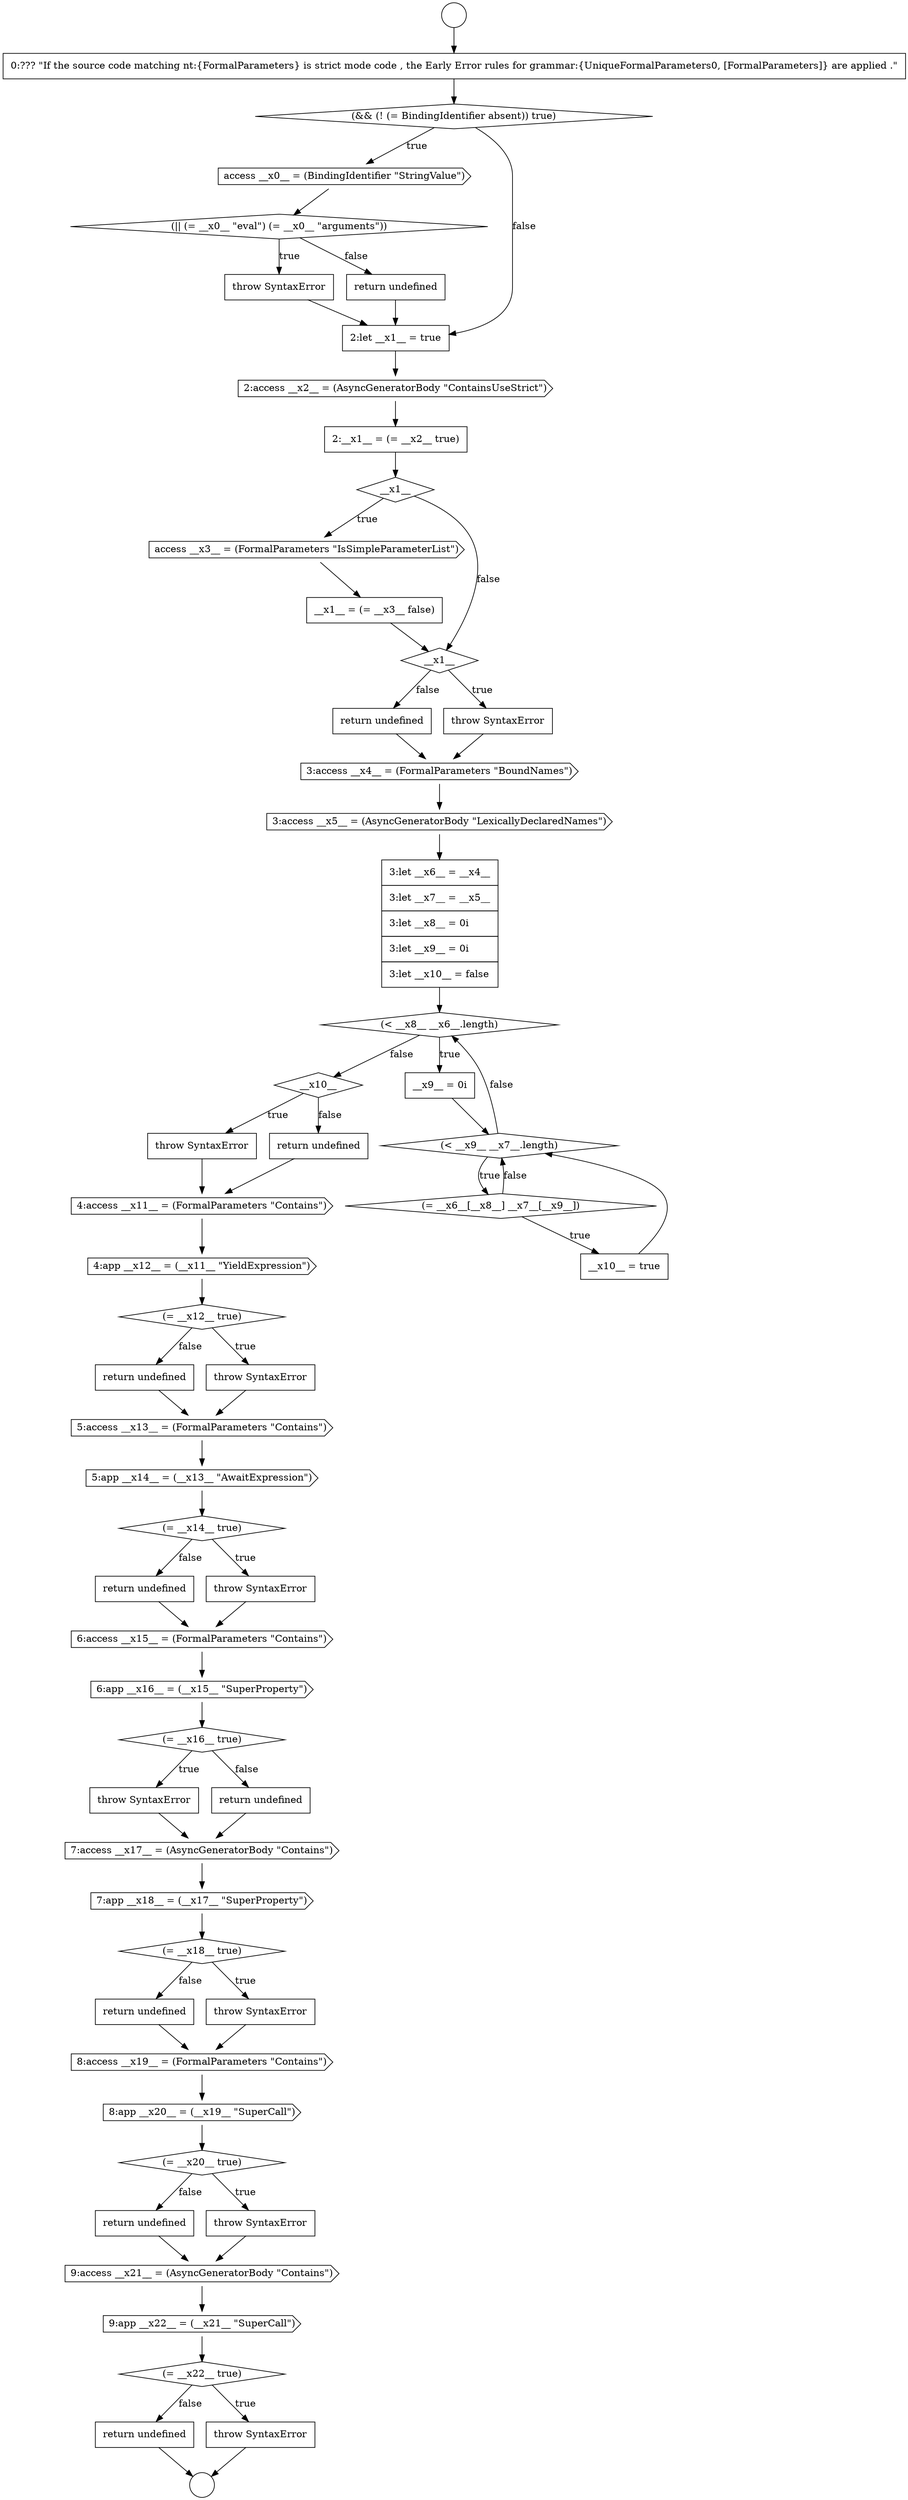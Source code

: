 digraph {
  node20293 [shape=none, margin=0, label=<<font color="black">
    <table border="0" cellborder="1" cellspacing="0" cellpadding="10">
      <tr><td align="left">return undefined</td></tr>
    </table>
  </font>> color="black" fillcolor="white" style=filled]
  node20285 [shape=cds, label=<<font color="black">8:app __x20__ = (__x19__ &quot;SuperCall&quot;)</font>> color="black" fillcolor="white" style=filled]
  node20253 [shape=cds, label=<<font color="black">3:access __x4__ = (FormalParameters &quot;BoundNames&quot;)</font>> color="black" fillcolor="white" style=filled]
  node20283 [shape=none, margin=0, label=<<font color="black">
    <table border="0" cellborder="1" cellspacing="0" cellpadding="10">
      <tr><td align="left">return undefined</td></tr>
    </table>
  </font>> color="black" fillcolor="white" style=filled]
  node20270 [shape=cds, label=<<font color="black">5:app __x14__ = (__x13__ &quot;AwaitExpression&quot;)</font>> color="black" fillcolor="white" style=filled]
  node20291 [shape=diamond, label=<<font color="black">(= __x22__ true)</font>> color="black" fillcolor="white" style=filled]
  node20282 [shape=none, margin=0, label=<<font color="black">
    <table border="0" cellborder="1" cellspacing="0" cellpadding="10">
      <tr><td align="left">throw SyntaxError</td></tr>
    </table>
  </font>> color="black" fillcolor="white" style=filled]
  node20255 [shape=none, margin=0, label=<<font color="black">
    <table border="0" cellborder="1" cellspacing="0" cellpadding="10">
      <tr><td align="left">3:let __x6__ = __x4__</td></tr>
      <tr><td align="left">3:let __x7__ = __x5__</td></tr>
      <tr><td align="left">3:let __x8__ = 0i</td></tr>
      <tr><td align="left">3:let __x9__ = 0i</td></tr>
      <tr><td align="left">3:let __x10__ = false</td></tr>
    </table>
  </font>> color="black" fillcolor="white" style=filled]
  node20286 [shape=diamond, label=<<font color="black">(= __x20__ true)</font>> color="black" fillcolor="white" style=filled]
  node20256 [shape=diamond, label=<<font color="black">(&lt; __x8__ __x6__.length)</font>> color="black" fillcolor="white" style=filled]
  node20273 [shape=none, margin=0, label=<<font color="black">
    <table border="0" cellborder="1" cellspacing="0" cellpadding="10">
      <tr><td align="left">return undefined</td></tr>
    </table>
  </font>> color="black" fillcolor="white" style=filled]
  node20258 [shape=diamond, label=<<font color="black">(&lt; __x9__ __x7__.length)</font>> color="black" fillcolor="white" style=filled]
  node20268 [shape=none, margin=0, label=<<font color="black">
    <table border="0" cellborder="1" cellspacing="0" cellpadding="10">
      <tr><td align="left">return undefined</td></tr>
    </table>
  </font>> color="black" fillcolor="white" style=filled]
  node20280 [shape=cds, label=<<font color="black">7:app __x18__ = (__x17__ &quot;SuperProperty&quot;)</font>> color="black" fillcolor="white" style=filled]
  node20239 [shape=diamond, label=<<font color="black">(&amp;&amp; (! (= BindingIdentifier absent)) true)</font>> color="black" fillcolor="white" style=filled]
  node20245 [shape=cds, label=<<font color="black">2:access __x2__ = (AsyncGeneratorBody &quot;ContainsUseStrict&quot;)</font>> color="black" fillcolor="white" style=filled]
  node20281 [shape=diamond, label=<<font color="black">(= __x18__ true)</font>> color="black" fillcolor="white" style=filled]
  node20276 [shape=diamond, label=<<font color="black">(= __x16__ true)</font>> color="black" fillcolor="white" style=filled]
  node20259 [shape=diamond, label=<<font color="black">(= __x6__[__x8__] __x7__[__x9__])</font>> color="black" fillcolor="white" style=filled]
  node20262 [shape=none, margin=0, label=<<font color="black">
    <table border="0" cellborder="1" cellspacing="0" cellpadding="10">
      <tr><td align="left">throw SyntaxError</td></tr>
    </table>
  </font>> color="black" fillcolor="white" style=filled]
  node20272 [shape=none, margin=0, label=<<font color="black">
    <table border="0" cellborder="1" cellspacing="0" cellpadding="10">
      <tr><td align="left">throw SyntaxError</td></tr>
    </table>
  </font>> color="black" fillcolor="white" style=filled]
  node20252 [shape=none, margin=0, label=<<font color="black">
    <table border="0" cellborder="1" cellspacing="0" cellpadding="10">
      <tr><td align="left">return undefined</td></tr>
    </table>
  </font>> color="black" fillcolor="white" style=filled]
  node20240 [shape=cds, label=<<font color="black">access __x0__ = (BindingIdentifier &quot;StringValue&quot;)</font>> color="black" fillcolor="white" style=filled]
  node20284 [shape=cds, label=<<font color="black">8:access __x19__ = (FormalParameters &quot;Contains&quot;)</font>> color="black" fillcolor="white" style=filled]
  node20249 [shape=none, margin=0, label=<<font color="black">
    <table border="0" cellborder="1" cellspacing="0" cellpadding="10">
      <tr><td align="left">__x1__ = (= __x3__ false)</td></tr>
    </table>
  </font>> color="black" fillcolor="white" style=filled]
  node20244 [shape=none, margin=0, label=<<font color="black">
    <table border="0" cellborder="1" cellspacing="0" cellpadding="10">
      <tr><td align="left">2:let __x1__ = true</td></tr>
    </table>
  </font>> color="black" fillcolor="white" style=filled]
  node20264 [shape=cds, label=<<font color="black">4:access __x11__ = (FormalParameters &quot;Contains&quot;)</font>> color="black" fillcolor="white" style=filled]
  node20277 [shape=none, margin=0, label=<<font color="black">
    <table border="0" cellborder="1" cellspacing="0" cellpadding="10">
      <tr><td align="left">throw SyntaxError</td></tr>
    </table>
  </font>> color="black" fillcolor="white" style=filled]
  node20248 [shape=cds, label=<<font color="black">access __x3__ = (FormalParameters &quot;IsSimpleParameterList&quot;)</font>> color="black" fillcolor="white" style=filled]
  node20261 [shape=diamond, label=<<font color="black">__x10__</font>> color="black" fillcolor="white" style=filled]
  node20271 [shape=diamond, label=<<font color="black">(= __x14__ true)</font>> color="black" fillcolor="white" style=filled]
  node20241 [shape=diamond, label=<<font color="black">(|| (= __x0__ &quot;eval&quot;) (= __x0__ &quot;arguments&quot;))</font>> color="black" fillcolor="white" style=filled]
  node20290 [shape=cds, label=<<font color="black">9:app __x22__ = (__x21__ &quot;SuperCall&quot;)</font>> color="black" fillcolor="white" style=filled]
  node20267 [shape=none, margin=0, label=<<font color="black">
    <table border="0" cellborder="1" cellspacing="0" cellpadding="10">
      <tr><td align="left">throw SyntaxError</td></tr>
    </table>
  </font>> color="black" fillcolor="white" style=filled]
  node20236 [shape=circle label=" " color="black" fillcolor="white" style=filled]
  node20288 [shape=none, margin=0, label=<<font color="black">
    <table border="0" cellborder="1" cellspacing="0" cellpadding="10">
      <tr><td align="left">return undefined</td></tr>
    </table>
  </font>> color="black" fillcolor="white" style=filled]
  node20278 [shape=none, margin=0, label=<<font color="black">
    <table border="0" cellborder="1" cellspacing="0" cellpadding="10">
      <tr><td align="left">return undefined</td></tr>
    </table>
  </font>> color="black" fillcolor="white" style=filled]
  node20237 [shape=circle label=" " color="black" fillcolor="white" style=filled]
  node20254 [shape=cds, label=<<font color="black">3:access __x5__ = (AsyncGeneratorBody &quot;LexicallyDeclaredNames&quot;)</font>> color="black" fillcolor="white" style=filled]
  node20266 [shape=diamond, label=<<font color="black">(= __x12__ true)</font>> color="black" fillcolor="white" style=filled]
  node20260 [shape=none, margin=0, label=<<font color="black">
    <table border="0" cellborder="1" cellspacing="0" cellpadding="10">
      <tr><td align="left">__x10__ = true</td></tr>
    </table>
  </font>> color="black" fillcolor="white" style=filled]
  node20250 [shape=diamond, label=<<font color="black">__x1__</font>> color="black" fillcolor="white" style=filled]
  node20274 [shape=cds, label=<<font color="black">6:access __x15__ = (FormalParameters &quot;Contains&quot;)</font>> color="black" fillcolor="white" style=filled]
  node20257 [shape=none, margin=0, label=<<font color="black">
    <table border="0" cellborder="1" cellspacing="0" cellpadding="10">
      <tr><td align="left">__x9__ = 0i</td></tr>
    </table>
  </font>> color="black" fillcolor="white" style=filled]
  node20287 [shape=none, margin=0, label=<<font color="black">
    <table border="0" cellborder="1" cellspacing="0" cellpadding="10">
      <tr><td align="left">throw SyntaxError</td></tr>
    </table>
  </font>> color="black" fillcolor="white" style=filled]
  node20247 [shape=diamond, label=<<font color="black">__x1__</font>> color="black" fillcolor="white" style=filled]
  node20289 [shape=cds, label=<<font color="black">9:access __x21__ = (AsyncGeneratorBody &quot;Contains&quot;)</font>> color="black" fillcolor="white" style=filled]
  node20238 [shape=none, margin=0, label=<<font color="black">
    <table border="0" cellborder="1" cellspacing="0" cellpadding="10">
      <tr><td align="left">0:??? &quot;If the source code matching nt:{FormalParameters} is strict mode code , the Early Error rules for grammar:{UniqueFormalParameters0, [FormalParameters]} are applied .&quot;</td></tr>
    </table>
  </font>> color="black" fillcolor="white" style=filled]
  node20279 [shape=cds, label=<<font color="black">7:access __x17__ = (AsyncGeneratorBody &quot;Contains&quot;)</font>> color="black" fillcolor="white" style=filled]
  node20251 [shape=none, margin=0, label=<<font color="black">
    <table border="0" cellborder="1" cellspacing="0" cellpadding="10">
      <tr><td align="left">throw SyntaxError</td></tr>
    </table>
  </font>> color="black" fillcolor="white" style=filled]
  node20242 [shape=none, margin=0, label=<<font color="black">
    <table border="0" cellborder="1" cellspacing="0" cellpadding="10">
      <tr><td align="left">throw SyntaxError</td></tr>
    </table>
  </font>> color="black" fillcolor="white" style=filled]
  node20275 [shape=cds, label=<<font color="black">6:app __x16__ = (__x15__ &quot;SuperProperty&quot;)</font>> color="black" fillcolor="white" style=filled]
  node20243 [shape=none, margin=0, label=<<font color="black">
    <table border="0" cellborder="1" cellspacing="0" cellpadding="10">
      <tr><td align="left">return undefined</td></tr>
    </table>
  </font>> color="black" fillcolor="white" style=filled]
  node20292 [shape=none, margin=0, label=<<font color="black">
    <table border="0" cellborder="1" cellspacing="0" cellpadding="10">
      <tr><td align="left">throw SyntaxError</td></tr>
    </table>
  </font>> color="black" fillcolor="white" style=filled]
  node20265 [shape=cds, label=<<font color="black">4:app __x12__ = (__x11__ &quot;YieldExpression&quot;)</font>> color="black" fillcolor="white" style=filled]
  node20246 [shape=none, margin=0, label=<<font color="black">
    <table border="0" cellborder="1" cellspacing="0" cellpadding="10">
      <tr><td align="left">2:__x1__ = (= __x2__ true)</td></tr>
    </table>
  </font>> color="black" fillcolor="white" style=filled]
  node20263 [shape=none, margin=0, label=<<font color="black">
    <table border="0" cellborder="1" cellspacing="0" cellpadding="10">
      <tr><td align="left">return undefined</td></tr>
    </table>
  </font>> color="black" fillcolor="white" style=filled]
  node20269 [shape=cds, label=<<font color="black">5:access __x13__ = (FormalParameters &quot;Contains&quot;)</font>> color="black" fillcolor="white" style=filled]
  node20278 -> node20279 [ color="black"]
  node20239 -> node20240 [label=<<font color="black">true</font>> color="black"]
  node20239 -> node20244 [label=<<font color="black">false</font>> color="black"]
  node20275 -> node20276 [ color="black"]
  node20260 -> node20258 [ color="black"]
  node20266 -> node20267 [label=<<font color="black">true</font>> color="black"]
  node20266 -> node20268 [label=<<font color="black">false</font>> color="black"]
  node20269 -> node20270 [ color="black"]
  node20242 -> node20244 [ color="black"]
  node20247 -> node20248 [label=<<font color="black">true</font>> color="black"]
  node20247 -> node20250 [label=<<font color="black">false</font>> color="black"]
  node20277 -> node20279 [ color="black"]
  node20262 -> node20264 [ color="black"]
  node20263 -> node20264 [ color="black"]
  node20252 -> node20253 [ color="black"]
  node20280 -> node20281 [ color="black"]
  node20250 -> node20251 [label=<<font color="black">true</font>> color="black"]
  node20250 -> node20252 [label=<<font color="black">false</font>> color="black"]
  node20255 -> node20256 [ color="black"]
  node20289 -> node20290 [ color="black"]
  node20281 -> node20282 [label=<<font color="black">true</font>> color="black"]
  node20281 -> node20283 [label=<<font color="black">false</font>> color="black"]
  node20292 -> node20237 [ color="black"]
  node20282 -> node20284 [ color="black"]
  node20285 -> node20286 [ color="black"]
  node20238 -> node20239 [ color="black"]
  node20236 -> node20238 [ color="black"]
  node20288 -> node20289 [ color="black"]
  node20254 -> node20255 [ color="black"]
  node20253 -> node20254 [ color="black"]
  node20293 -> node20237 [ color="black"]
  node20243 -> node20244 [ color="black"]
  node20274 -> node20275 [ color="black"]
  node20270 -> node20271 [ color="black"]
  node20287 -> node20289 [ color="black"]
  node20279 -> node20280 [ color="black"]
  node20261 -> node20262 [label=<<font color="black">true</font>> color="black"]
  node20261 -> node20263 [label=<<font color="black">false</font>> color="black"]
  node20256 -> node20257 [label=<<font color="black">true</font>> color="black"]
  node20256 -> node20261 [label=<<font color="black">false</font>> color="black"]
  node20284 -> node20285 [ color="black"]
  node20268 -> node20269 [ color="black"]
  node20271 -> node20272 [label=<<font color="black">true</font>> color="black"]
  node20271 -> node20273 [label=<<font color="black">false</font>> color="black"]
  node20245 -> node20246 [ color="black"]
  node20283 -> node20284 [ color="black"]
  node20272 -> node20274 [ color="black"]
  node20259 -> node20260 [label=<<font color="black">true</font>> color="black"]
  node20259 -> node20258 [label=<<font color="black">false</font>> color="black"]
  node20273 -> node20274 [ color="black"]
  node20246 -> node20247 [ color="black"]
  node20264 -> node20265 [ color="black"]
  node20258 -> node20259 [label=<<font color="black">true</font>> color="black"]
  node20258 -> node20256 [label=<<font color="black">false</font>> color="black"]
  node20251 -> node20253 [ color="black"]
  node20241 -> node20242 [label=<<font color="black">true</font>> color="black"]
  node20241 -> node20243 [label=<<font color="black">false</font>> color="black"]
  node20248 -> node20249 [ color="black"]
  node20267 -> node20269 [ color="black"]
  node20290 -> node20291 [ color="black"]
  node20291 -> node20292 [label=<<font color="black">true</font>> color="black"]
  node20291 -> node20293 [label=<<font color="black">false</font>> color="black"]
  node20244 -> node20245 [ color="black"]
  node20265 -> node20266 [ color="black"]
  node20286 -> node20287 [label=<<font color="black">true</font>> color="black"]
  node20286 -> node20288 [label=<<font color="black">false</font>> color="black"]
  node20240 -> node20241 [ color="black"]
  node20249 -> node20250 [ color="black"]
  node20257 -> node20258 [ color="black"]
  node20276 -> node20277 [label=<<font color="black">true</font>> color="black"]
  node20276 -> node20278 [label=<<font color="black">false</font>> color="black"]
}
